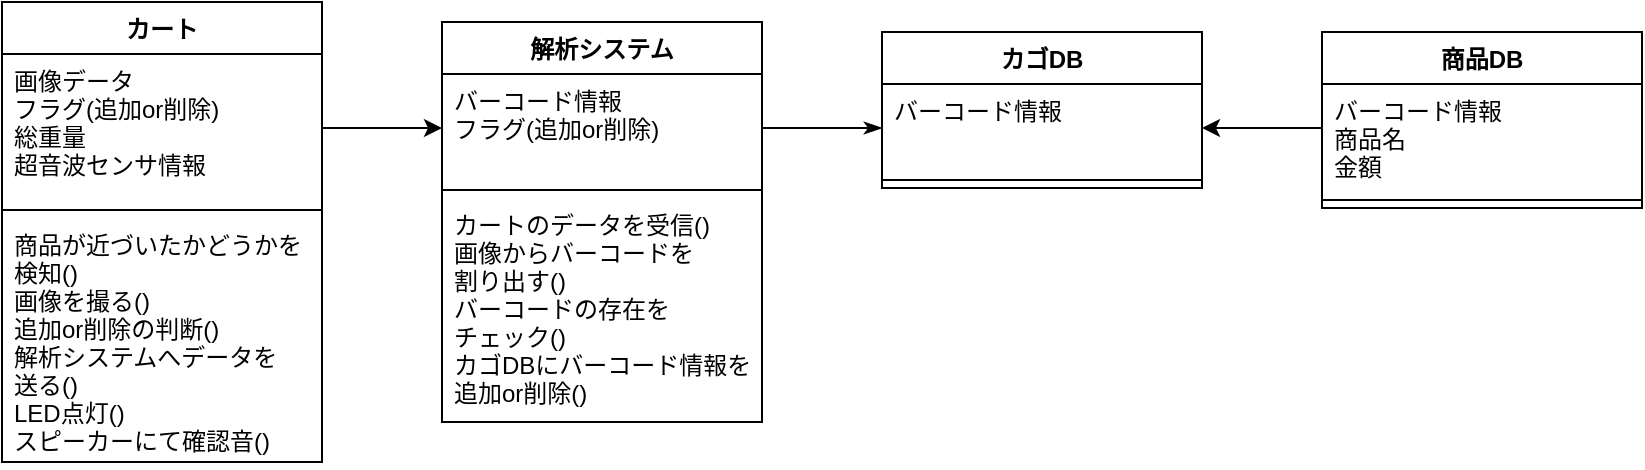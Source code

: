 <mxfile version="12.3.1" type="device" pages="1"><diagram id="s26QmXw9sFTm3T2uKqfP" name="ページ1"><mxGraphModel dx="1422" dy="903" grid="1" gridSize="10" guides="1" tooltips="1" connect="1" arrows="1" fold="1" page="1" pageScale="1" pageWidth="827" pageHeight="1169" math="0" shadow="0"><root><mxCell id="0"/><mxCell id="1" parent="0"/><mxCell id="VsKpoMJgu92who8x4NZH-9" value="カート" style="swimlane;fontStyle=1;align=center;verticalAlign=top;childLayout=stackLayout;horizontal=1;startSize=26;horizontalStack=0;resizeParent=1;resizeParentMax=0;resizeLast=0;collapsible=1;marginBottom=0;" parent="1" vertex="1"><mxGeometry x="100" y="260" width="160" height="230" as="geometry"/></mxCell><mxCell id="VsKpoMJgu92who8x4NZH-10" value="画像データ&#10;フラグ(追加or削除)&#10;総重量&#10;超音波センサ情報" style="text;strokeColor=none;fillColor=none;align=left;verticalAlign=top;spacingLeft=4;spacingRight=4;overflow=hidden;rotatable=0;points=[[0,0.5],[1,0.5]];portConstraint=eastwest;" parent="VsKpoMJgu92who8x4NZH-9" vertex="1"><mxGeometry y="26" width="160" height="74" as="geometry"/></mxCell><mxCell id="VsKpoMJgu92who8x4NZH-11" value="" style="line;strokeWidth=1;fillColor=none;align=left;verticalAlign=middle;spacingTop=-1;spacingLeft=3;spacingRight=3;rotatable=0;labelPosition=right;points=[];portConstraint=eastwest;" parent="VsKpoMJgu92who8x4NZH-9" vertex="1"><mxGeometry y="100" width="160" height="8" as="geometry"/></mxCell><mxCell id="VsKpoMJgu92who8x4NZH-12" value="商品が近づいたかどうかを&#10;検知()&#10;画像を撮る()&#10;追加or削除の判断()&#10;解析システムへデータを&#10;送る()&#10;LED点灯()&#10;スピーカーにて確認音()" style="text;strokeColor=none;fillColor=none;align=left;verticalAlign=top;spacingLeft=4;spacingRight=4;overflow=hidden;rotatable=0;points=[[0,0.5],[1,0.5]];portConstraint=eastwest;" parent="VsKpoMJgu92who8x4NZH-9" vertex="1"><mxGeometry y="108" width="160" height="122" as="geometry"/></mxCell><mxCell id="VsKpoMJgu92who8x4NZH-13" value="解析システム" style="swimlane;fontStyle=1;align=center;verticalAlign=top;childLayout=stackLayout;horizontal=1;startSize=26;horizontalStack=0;resizeParent=1;resizeParentMax=0;resizeLast=0;collapsible=1;marginBottom=0;" parent="1" vertex="1"><mxGeometry x="320" y="270" width="160" height="200" as="geometry"><mxRectangle x="240" y="265" width="100" height="26" as="alternateBounds"/></mxGeometry></mxCell><mxCell id="VsKpoMJgu92who8x4NZH-14" value="バーコード情報&#10;フラグ(追加or削除)" style="text;strokeColor=none;fillColor=none;align=left;verticalAlign=top;spacingLeft=4;spacingRight=4;overflow=hidden;rotatable=0;points=[[0,0.5],[1,0.5]];portConstraint=eastwest;" parent="VsKpoMJgu92who8x4NZH-13" vertex="1"><mxGeometry y="26" width="160" height="54" as="geometry"/></mxCell><mxCell id="VsKpoMJgu92who8x4NZH-15" value="" style="line;strokeWidth=1;fillColor=none;align=left;verticalAlign=middle;spacingTop=-1;spacingLeft=3;spacingRight=3;rotatable=0;labelPosition=right;points=[];portConstraint=eastwest;" parent="VsKpoMJgu92who8x4NZH-13" vertex="1"><mxGeometry y="80" width="160" height="8" as="geometry"/></mxCell><mxCell id="VsKpoMJgu92who8x4NZH-16" value="カートのデータを受信()&#10;画像からバーコードを&#10;割り出す()&#10;バーコードの存在を&#10;チェック()&#10;カゴDBにバーコード情報を&#10;追加or削除()" style="text;strokeColor=none;fillColor=none;align=left;verticalAlign=top;spacingLeft=4;spacingRight=4;overflow=hidden;rotatable=0;points=[[0,0.5],[1,0.5]];portConstraint=eastwest;" parent="VsKpoMJgu92who8x4NZH-13" vertex="1"><mxGeometry y="88" width="160" height="112" as="geometry"/></mxCell><mxCell id="VsKpoMJgu92who8x4NZH-17" value="カゴDB" style="swimlane;fontStyle=1;align=center;verticalAlign=top;childLayout=stackLayout;horizontal=1;startSize=26;horizontalStack=0;resizeParent=1;resizeParentMax=0;resizeLast=0;collapsible=1;marginBottom=0;" parent="1" vertex="1"><mxGeometry x="540" y="275" width="160" height="78" as="geometry"/></mxCell><mxCell id="VsKpoMJgu92who8x4NZH-18" value="バーコード情報" style="text;strokeColor=none;fillColor=none;align=left;verticalAlign=top;spacingLeft=4;spacingRight=4;overflow=hidden;rotatable=0;points=[[0,0.5],[1,0.5]];portConstraint=eastwest;" parent="VsKpoMJgu92who8x4NZH-17" vertex="1"><mxGeometry y="26" width="160" height="44" as="geometry"/></mxCell><mxCell id="VsKpoMJgu92who8x4NZH-19" value="" style="line;strokeWidth=1;fillColor=none;align=left;verticalAlign=middle;spacingTop=-1;spacingLeft=3;spacingRight=3;rotatable=0;labelPosition=right;points=[];portConstraint=eastwest;" parent="VsKpoMJgu92who8x4NZH-17" vertex="1"><mxGeometry y="70" width="160" height="8" as="geometry"/></mxCell><mxCell id="VsKpoMJgu92who8x4NZH-26" value="商品DB" style="swimlane;fontStyle=1;align=center;verticalAlign=top;childLayout=stackLayout;horizontal=1;startSize=26;horizontalStack=0;resizeParent=1;resizeParentMax=0;resizeLast=0;collapsible=1;marginBottom=0;" parent="1" vertex="1"><mxGeometry x="760" y="275" width="160" height="88" as="geometry"/></mxCell><mxCell id="VsKpoMJgu92who8x4NZH-27" value="バーコード情報&#10;商品名&#10;金額" style="text;strokeColor=none;fillColor=none;align=left;verticalAlign=top;spacingLeft=4;spacingRight=4;overflow=hidden;rotatable=0;points=[[0,0.5],[1,0.5]];portConstraint=eastwest;" parent="VsKpoMJgu92who8x4NZH-26" vertex="1"><mxGeometry y="26" width="160" height="54" as="geometry"/></mxCell><mxCell id="VsKpoMJgu92who8x4NZH-28" value="" style="line;strokeWidth=1;fillColor=none;align=left;verticalAlign=middle;spacingTop=-1;spacingLeft=3;spacingRight=3;rotatable=0;labelPosition=right;points=[];portConstraint=eastwest;" parent="VsKpoMJgu92who8x4NZH-26" vertex="1"><mxGeometry y="80" width="160" height="8" as="geometry"/></mxCell><mxCell id="VsKpoMJgu92who8x4NZH-44" style="edgeStyle=orthogonalEdgeStyle;rounded=0;orthogonalLoop=1;jettySize=auto;html=1;exitX=1;exitY=0.5;exitDx=0;exitDy=0;entryX=0;entryY=0.5;entryDx=0;entryDy=0;" parent="1" source="VsKpoMJgu92who8x4NZH-10" target="VsKpoMJgu92who8x4NZH-14" edge="1"><mxGeometry relative="1" as="geometry"/></mxCell><mxCell id="VsKpoMJgu92who8x4NZH-46" style="edgeStyle=orthogonalEdgeStyle;rounded=0;orthogonalLoop=1;jettySize=auto;html=1;exitX=1;exitY=0.5;exitDx=0;exitDy=0;entryX=0;entryY=0.5;entryDx=0;entryDy=0;endArrow=classicThin;endFill=1;" parent="1" source="VsKpoMJgu92who8x4NZH-14" target="VsKpoMJgu92who8x4NZH-18" edge="1"><mxGeometry relative="1" as="geometry"/></mxCell><mxCell id="VsKpoMJgu92who8x4NZH-47" style="edgeStyle=orthogonalEdgeStyle;rounded=0;orthogonalLoop=1;jettySize=auto;html=1;exitX=1;exitY=0.5;exitDx=0;exitDy=0;endArrow=none;endFill=0;startArrow=classic;startFill=1;" parent="1" source="VsKpoMJgu92who8x4NZH-18" edge="1"><mxGeometry relative="1" as="geometry"><mxPoint x="760" y="323" as="targetPoint"/></mxGeometry></mxCell></root></mxGraphModel></diagram></mxfile>